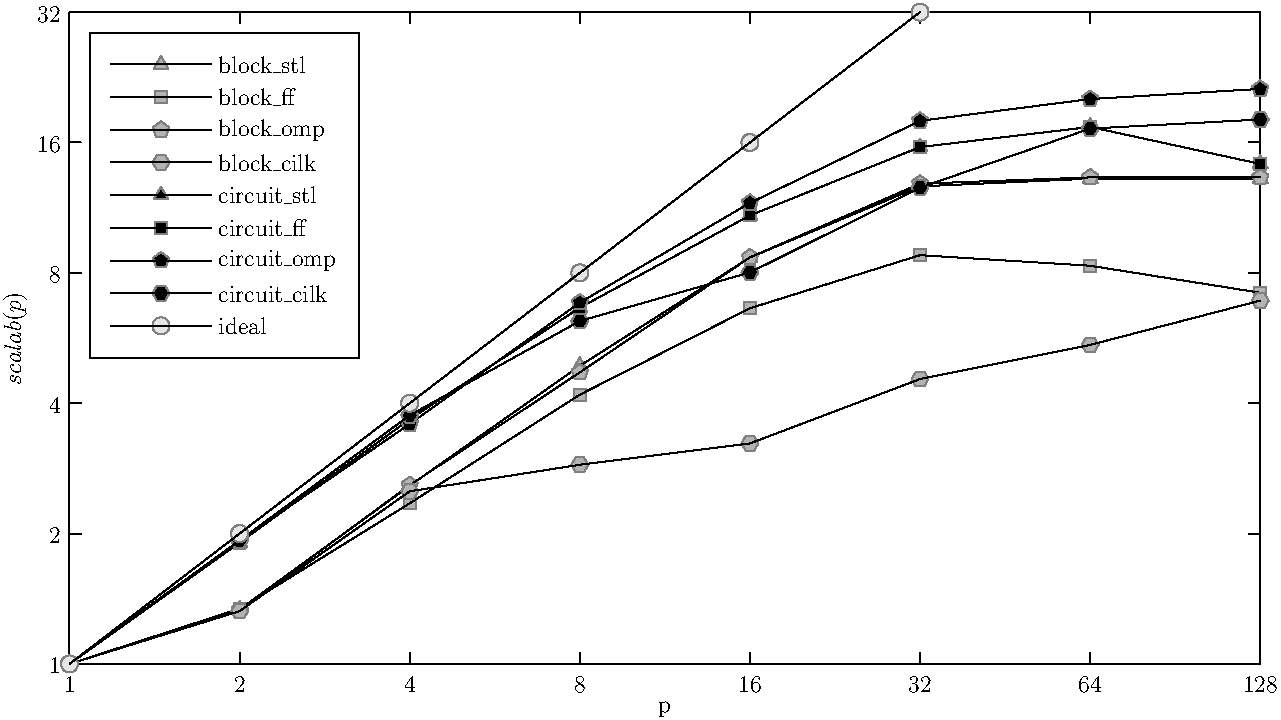 import graph;

// picture pic;
real m = 4;
real xsize=160*m, ysize=90*m;
int p;

scale(Log,Log);
size(xsize,ysize,IgnoreAspect);

/***********************************************************************/
////////////////////////////////////// block_STL
real[] p1 = {1,1.3358843537415,2.57963875205255,4.87888198757764,8.67955801104972,12.6693548387097,13.2016806722689,13.2016806722689};
pair[] f1 = {(0,0.),(0,0.),(0,0.),(0,0),(0,0),(0,0),(0,0)};
for(int i=0, p=1; i<8; ++i, p *= 2) f1[i] = (p, p1[i]);
draw(graph(f1),"block\_stl", marker(scale(1.5mm)*polygon(3),grey,FillDraw(gray(0.7)),above=false));

////////////////////////////////////// block_FF
real[] p2 = {1,1.34136546184739,2.34880450070323,4.18546365914787,6.62698412698413,8.78947368421053,8.30845771144279,7.19827586206897};
pair[] f2 = {(0,0.),(0,0.),(0,0.),(0,0),(0,0),(0,0),(0,0)};
for(int i=0, p=1; i<8; ++i, p *= 2) f2[i] = (p, p2[i]);
draw(graph(f2),"block\_ff", marker(scale(1.5mm)*polygon(4),grey,FillDraw(gray(0.7)),above=false));

////////////////////////////////////// block_OMP
real[] p3 = {1,1.33019674935843,2.5873544093178,4.71212121212121,8.68715083798883,12.8512396694215,13.2905982905983,13.2905982905983};
pair[] f3 = {(0,0.),(0,0.),(0,0.),(0,0),(0,0),(0,0),(0,0)};
for(int i=0, p=1; i<8; ++i, p *= 2) f3[i] = (p, p3[i]);

draw(graph(f3),"block\_omp", marker(scale(1.5mm)*polygon(5),grey,FillDraw(gray(0.7)),above=false));

////////////////////////////////////// block_CILK
real[] p4 = {1,1.32427843803056,2.50401284109149,2.88354898336414,3.22981366459627,4.54810495626822,5.45454545454545,6.90265486725664};
pair[] f4 = {(0,0.),(0,0.),(0,0.),(0,0),(0,0),(0,0),(0,0)};
for(int i=0, p=1; i<8; ++i, p *= 2) f4[i] = (p, p4[i]);

draw(graph(f4),"block\_cilk", marker(scale(1.5mm)*polygon(6),grey,FillDraw(gray(0.7)),above=false));
//////////////////////////////////////

/***********************************************************************/
////////////////////////////////////// circuit_STL
real[] p5 = {1,1.90637119113573,3.67366548042705,6.64713457823567,10.8548895899054,15.6172465960666,17.3787878787879,14.2780082987552};
pair[] f5 = {(0,0.),(0,0.),(0,0.),(0,0),(0,0),(0,0),(0,0)};
for(int i=0, p=1; i<8; ++i, p *= 2) f5[i] = (p, p5[i]);
draw(graph(f5),"circuit\_stl", marker(scale(1.5mm)*polygon(3),grey,FillDraw(gray(0)),above=false));

////////////////////////////////////// circuit_FF
real[] p6 = {1,1.90637119113573,3.67366548042705,6.64713457823567,10.8548895899054,15.6172465960666,17.3787878787879,14.2780082987552};
pair[] f6 = {(0,0.),(0,0.),(0,0.),(0,0),(0,0),(0,0),(0,0)};
for(int i=0, p=1; i<8; ++i, p *= 2) f6[i] = (p, p6[i]);
draw(graph(f6),"circuit\_ff", marker(scale(1.5mm)*polygon(4),grey,FillDraw(gray(0)),above=false));

////////////////////////////////////// circuit_OMP
real[] p7 = {1,1.9283849309959,3.58157256667821,6.82959048877147,11.6049382716049,17.9513888888889,20.1559454191033,21.2757201646091};
pair[] f7 = {(0,0.),(0,0.),(0,0.),(0,0),(0,0),(0,0),(0,0)};
for(int i=0, p=1; i<8; ++i, p *= 2) f7[i] = (p, p7[i]);

draw(graph(f7),"circuit\_omp", marker(scale(1.5mm)*polygon(5),grey,FillDraw(gray(0)),above=false));

////////////////////////////////////// circuit_CILK
real[] p8 = {1,1.92765185856754,3.75123500352858,6.19161327897496,8.01734539969834,12.5810650887574,17.2301458670989,18.0799319727891};
pair[] f8 = {(0,0.),(0,0.),(0,0.),(0,0),(0,0),(0,0),(0,0)};
for(int i=0, p=1; i<8; ++i, p *= 2) f8[i] = (p, p8[i]);

draw(graph(f8),"circuit\_cilk", marker(scale(1.5mm)*polygon(6),grey,FillDraw(gray(0)),above=false));
//////////////////////////////////////
pair[] ideal = {(0,0.),(0,0.),(0,0.),(0,0),(0,0), (0,0)};
for(int i=0, p=1; i<6; ++i, p *= 2) ideal[i] = (p, p);
draw(graph(ideal),"ideal", marker(scale(1.5mm)*polygon(100),grey,FillDraw(gray(0.9)),above=false));
//////////////////////////////////////


scale(Log,Log);
xaxis("p",BottomTop,LeftTicks(DefaultFormat,new real[] {1, 2, 4, 8, 16, 32, 64, 128}));

scale(Log,Log);

yaxis("$scalab(p)$",LeftRight,RightTicks(DefaultFormat, new real[] { 1, 2, 4, 8, 16, 32} ));

add(currentpicture, legend(),point(NW),10E+10S,UnFill);

// Fit pic to W of origin:
scale(Log,Log);



